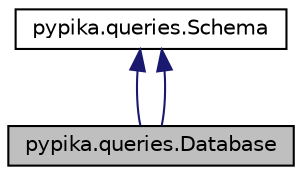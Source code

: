 digraph "pypika.queries.Database"
{
 // LATEX_PDF_SIZE
  edge [fontname="Helvetica",fontsize="10",labelfontname="Helvetica",labelfontsize="10"];
  node [fontname="Helvetica",fontsize="10",shape=record];
  Node1 [label="pypika.queries.Database",height=0.2,width=0.4,color="black", fillcolor="grey75", style="filled", fontcolor="black",tooltip=" "];
  Node2 -> Node1 [dir="back",color="midnightblue",fontsize="10",style="solid",fontname="Helvetica"];
  Node2 [label="pypika.queries.Schema",height=0.2,width=0.4,color="black", fillcolor="white", style="filled",URL="$classpypika_1_1queries_1_1Schema.html",tooltip=" "];
  Node2 -> Node1 [dir="back",color="midnightblue",fontsize="10",style="solid",fontname="Helvetica"];
}

